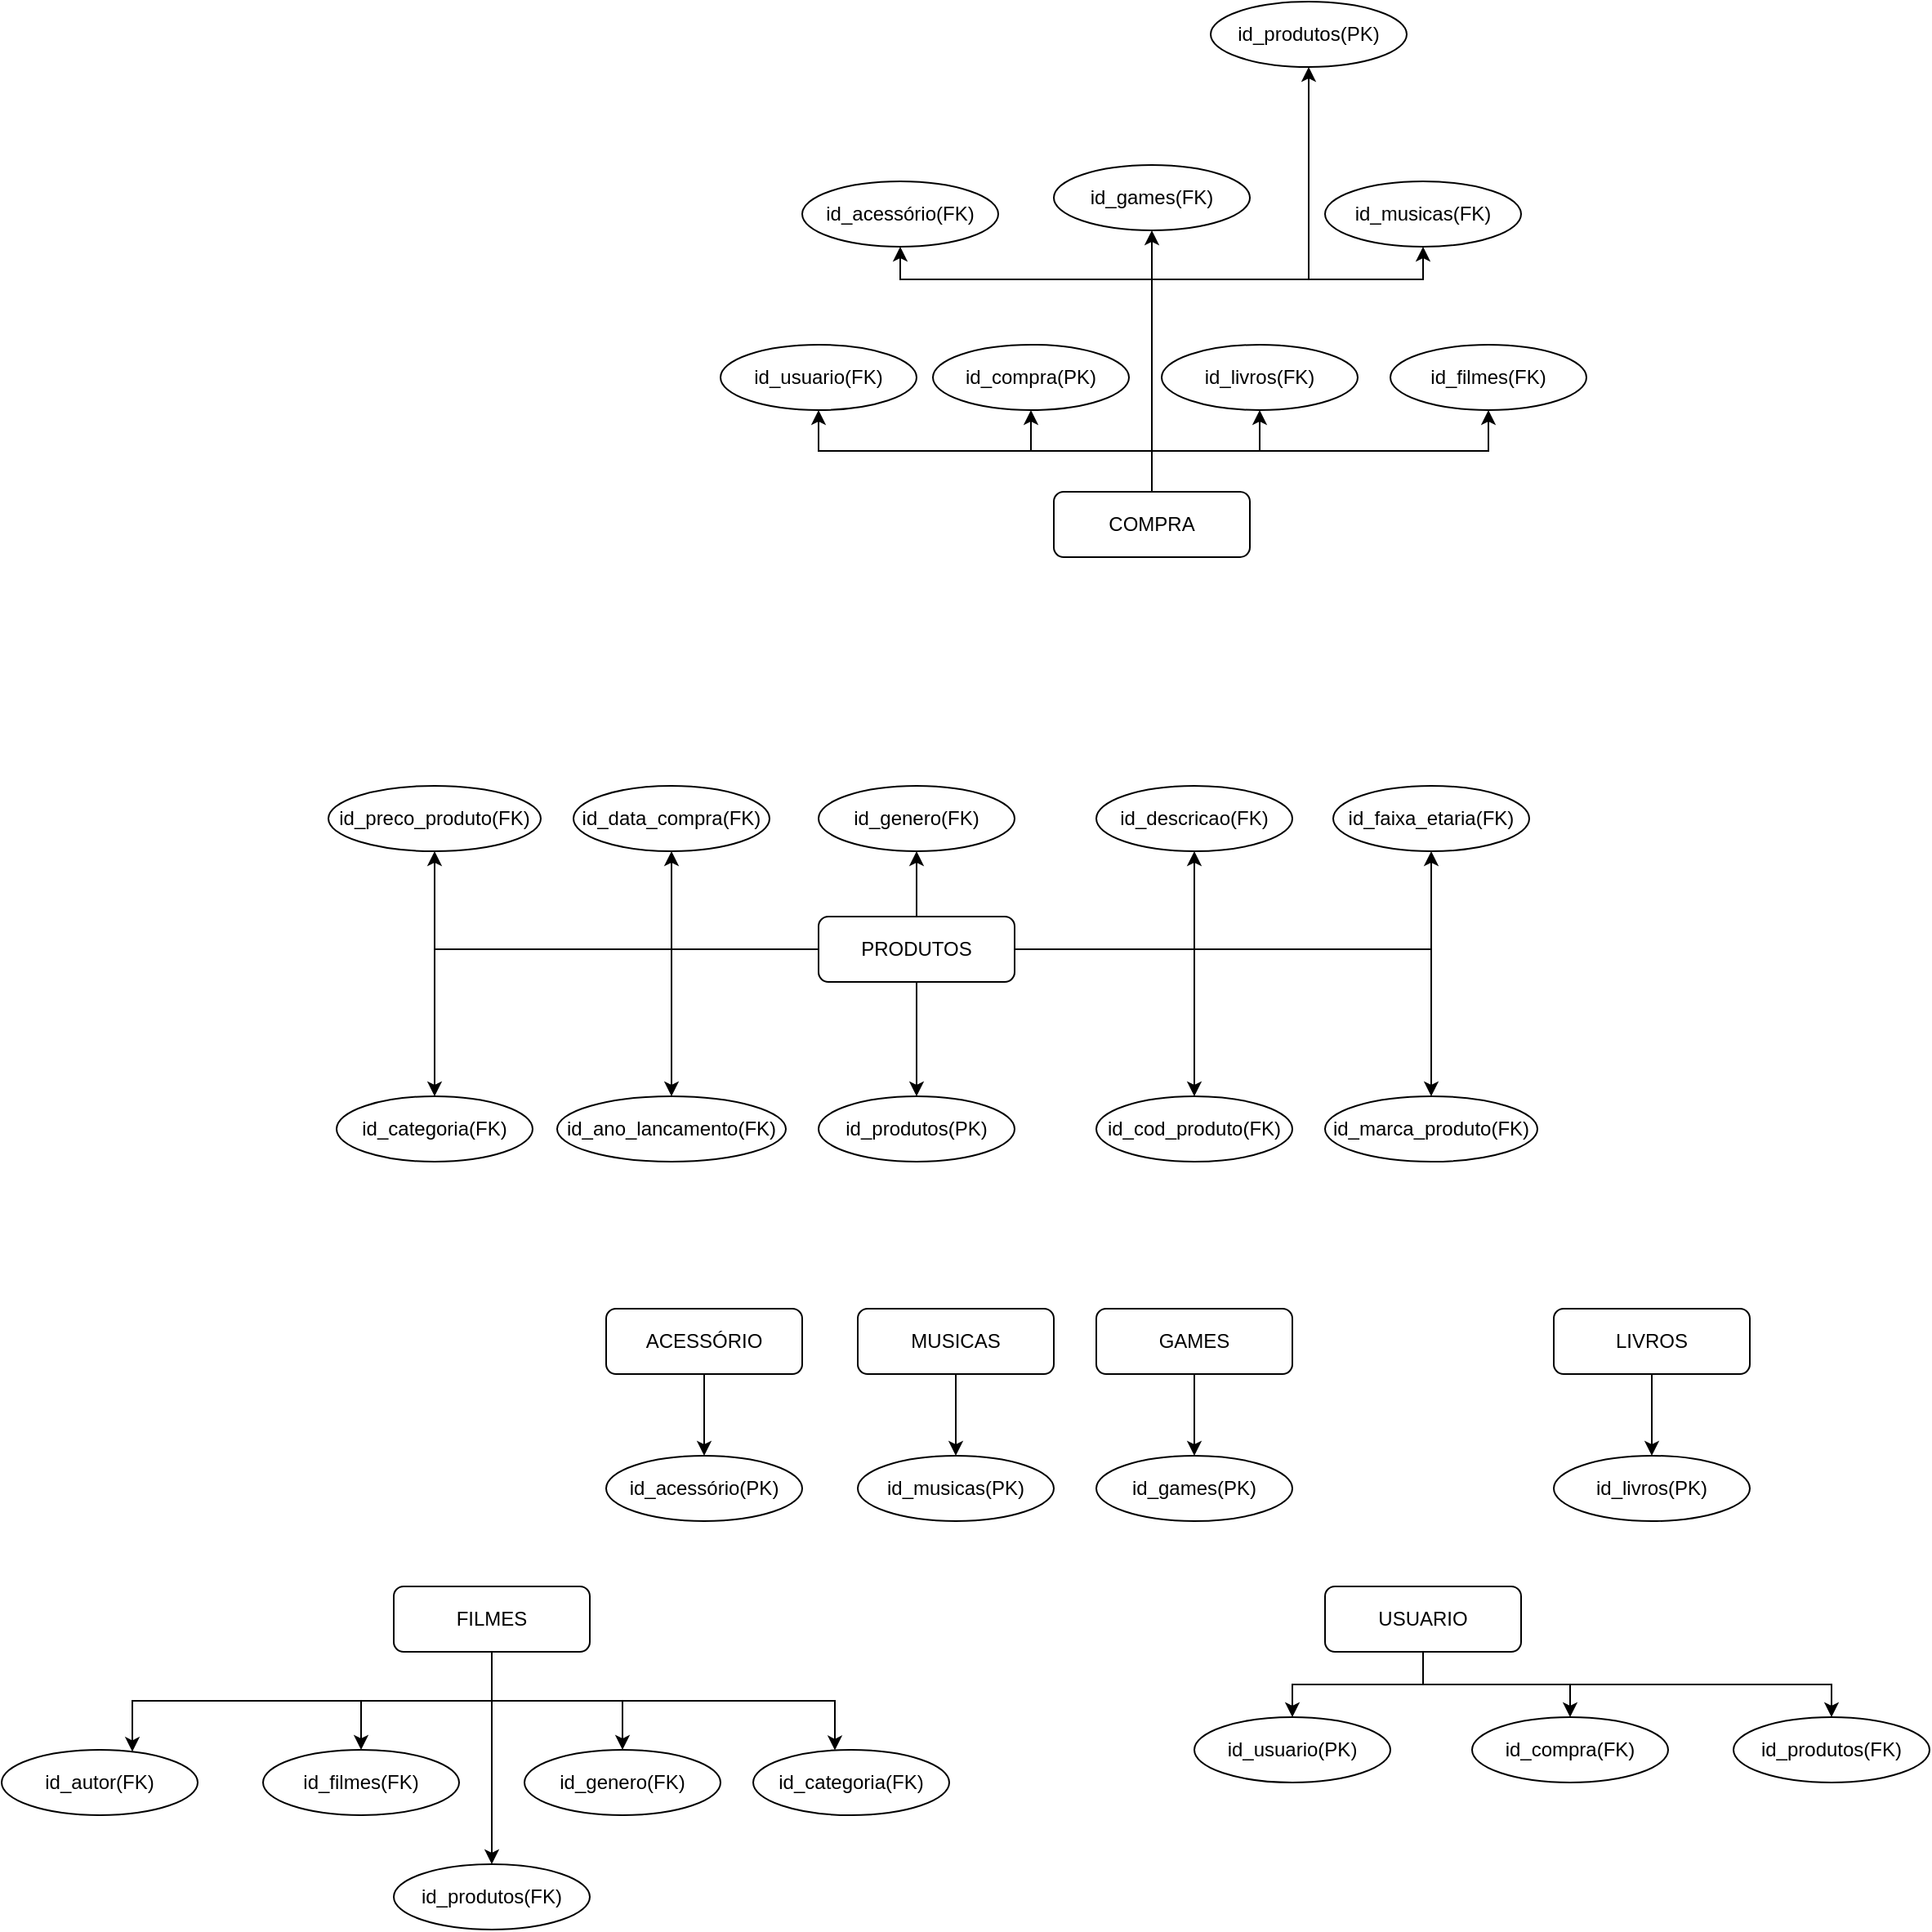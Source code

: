 <mxfile version="14.7.6" type="github">
  <diagram id="dIDMiA5STwJxZv0E2CK2" name="Page-1">
    <mxGraphModel dx="1784" dy="1914" grid="1" gridSize="10" guides="1" tooltips="1" connect="1" arrows="1" fold="1" page="1" pageScale="1" pageWidth="827" pageHeight="1169" math="0" shadow="0">
      <root>
        <mxCell id="0" />
        <mxCell id="1" parent="0" />
        <mxCell id="rhe9DJUwBE-0AtTqLXb0-11" style="edgeStyle=orthogonalEdgeStyle;rounded=0;orthogonalLoop=1;jettySize=auto;html=1;exitX=0.5;exitY=1;exitDx=0;exitDy=0;" edge="1" parent="1" source="rhe9DJUwBE-0AtTqLXb0-1" target="rhe9DJUwBE-0AtTqLXb0-10">
          <mxGeometry relative="1" as="geometry" />
        </mxCell>
        <mxCell id="rhe9DJUwBE-0AtTqLXb0-1" value="GAMES" style="rounded=1;whiteSpace=wrap;html=1;" vertex="1" parent="1">
          <mxGeometry x="440" y="270" width="120" height="40" as="geometry" />
        </mxCell>
        <mxCell id="rhe9DJUwBE-0AtTqLXb0-9" style="edgeStyle=orthogonalEdgeStyle;rounded=0;orthogonalLoop=1;jettySize=auto;html=1;exitX=0.5;exitY=1;exitDx=0;exitDy=0;entryX=0.5;entryY=0;entryDx=0;entryDy=0;" edge="1" parent="1" source="rhe9DJUwBE-0AtTqLXb0-2" target="rhe9DJUwBE-0AtTqLXb0-8">
          <mxGeometry relative="1" as="geometry" />
        </mxCell>
        <mxCell id="rhe9DJUwBE-0AtTqLXb0-66" style="edgeStyle=orthogonalEdgeStyle;rounded=0;orthogonalLoop=1;jettySize=auto;html=1;entryX=0.5;entryY=0;entryDx=0;entryDy=0;" edge="1" parent="1" source="rhe9DJUwBE-0AtTqLXb0-2" target="rhe9DJUwBE-0AtTqLXb0-65">
          <mxGeometry relative="1" as="geometry" />
        </mxCell>
        <mxCell id="rhe9DJUwBE-0AtTqLXb0-68" style="edgeStyle=orthogonalEdgeStyle;rounded=0;orthogonalLoop=1;jettySize=auto;html=1;" edge="1" parent="1" source="rhe9DJUwBE-0AtTqLXb0-2" target="rhe9DJUwBE-0AtTqLXb0-67">
          <mxGeometry relative="1" as="geometry">
            <Array as="points">
              <mxPoint x="70" y="510" />
              <mxPoint x="280" y="510" />
            </Array>
          </mxGeometry>
        </mxCell>
        <mxCell id="rhe9DJUwBE-0AtTqLXb0-70" style="edgeStyle=orthogonalEdgeStyle;rounded=0;orthogonalLoop=1;jettySize=auto;html=1;" edge="1" parent="1" source="rhe9DJUwBE-0AtTqLXb0-2" target="rhe9DJUwBE-0AtTqLXb0-69">
          <mxGeometry relative="1" as="geometry">
            <Array as="points">
              <mxPoint x="70" y="510" />
              <mxPoint x="-150" y="510" />
            </Array>
          </mxGeometry>
        </mxCell>
        <mxCell id="rhe9DJUwBE-0AtTqLXb0-72" style="edgeStyle=orthogonalEdgeStyle;rounded=0;orthogonalLoop=1;jettySize=auto;html=1;" edge="1" parent="1" source="rhe9DJUwBE-0AtTqLXb0-2" target="rhe9DJUwBE-0AtTqLXb0-71">
          <mxGeometry relative="1" as="geometry" />
        </mxCell>
        <mxCell id="rhe9DJUwBE-0AtTqLXb0-2" value="FILMES" style="rounded=1;whiteSpace=wrap;html=1;" vertex="1" parent="1">
          <mxGeometry x="10" y="440" width="120" height="40" as="geometry" />
        </mxCell>
        <mxCell id="rhe9DJUwBE-0AtTqLXb0-17" style="edgeStyle=orthogonalEdgeStyle;rounded=0;orthogonalLoop=1;jettySize=auto;html=1;entryX=0.5;entryY=0;entryDx=0;entryDy=0;" edge="1" parent="1" source="rhe9DJUwBE-0AtTqLXb0-3" target="rhe9DJUwBE-0AtTqLXb0-16">
          <mxGeometry relative="1" as="geometry" />
        </mxCell>
        <mxCell id="rhe9DJUwBE-0AtTqLXb0-3" value="LIVROS" style="rounded=1;whiteSpace=wrap;html=1;" vertex="1" parent="1">
          <mxGeometry x="720" y="270" width="120" height="40" as="geometry" />
        </mxCell>
        <mxCell id="rhe9DJUwBE-0AtTqLXb0-13" style="edgeStyle=orthogonalEdgeStyle;rounded=0;orthogonalLoop=1;jettySize=auto;html=1;" edge="1" parent="1" source="rhe9DJUwBE-0AtTqLXb0-4" target="rhe9DJUwBE-0AtTqLXb0-12">
          <mxGeometry relative="1" as="geometry" />
        </mxCell>
        <mxCell id="rhe9DJUwBE-0AtTqLXb0-4" value="MUSICAS" style="rounded=1;whiteSpace=wrap;html=1;" vertex="1" parent="1">
          <mxGeometry x="294" y="270" width="120" height="40" as="geometry" />
        </mxCell>
        <mxCell id="rhe9DJUwBE-0AtTqLXb0-15" style="edgeStyle=orthogonalEdgeStyle;rounded=0;orthogonalLoop=1;jettySize=auto;html=1;exitX=0.5;exitY=1;exitDx=0;exitDy=0;" edge="1" parent="1" source="rhe9DJUwBE-0AtTqLXb0-5" target="rhe9DJUwBE-0AtTqLXb0-14">
          <mxGeometry relative="1" as="geometry" />
        </mxCell>
        <mxCell id="rhe9DJUwBE-0AtTqLXb0-35" style="edgeStyle=orthogonalEdgeStyle;rounded=0;orthogonalLoop=1;jettySize=auto;html=1;entryX=0.5;entryY=1;entryDx=0;entryDy=0;" edge="1" parent="1" source="rhe9DJUwBE-0AtTqLXb0-5" target="rhe9DJUwBE-0AtTqLXb0-26">
          <mxGeometry relative="1" as="geometry" />
        </mxCell>
        <mxCell id="rhe9DJUwBE-0AtTqLXb0-37" style="edgeStyle=orthogonalEdgeStyle;rounded=0;orthogonalLoop=1;jettySize=auto;html=1;entryX=0.5;entryY=1;entryDx=0;entryDy=0;" edge="1" parent="1" source="rhe9DJUwBE-0AtTqLXb0-5" target="rhe9DJUwBE-0AtTqLXb0-30">
          <mxGeometry relative="1" as="geometry" />
        </mxCell>
        <mxCell id="rhe9DJUwBE-0AtTqLXb0-38" style="edgeStyle=orthogonalEdgeStyle;rounded=0;orthogonalLoop=1;jettySize=auto;html=1;entryX=0.5;entryY=1;entryDx=0;entryDy=0;" edge="1" parent="1" source="rhe9DJUwBE-0AtTqLXb0-5" target="rhe9DJUwBE-0AtTqLXb0-28">
          <mxGeometry relative="1" as="geometry" />
        </mxCell>
        <mxCell id="rhe9DJUwBE-0AtTqLXb0-39" style="edgeStyle=orthogonalEdgeStyle;rounded=0;orthogonalLoop=1;jettySize=auto;html=1;" edge="1" parent="1" source="rhe9DJUwBE-0AtTqLXb0-5" target="rhe9DJUwBE-0AtTqLXb0-27">
          <mxGeometry relative="1" as="geometry" />
        </mxCell>
        <mxCell id="rhe9DJUwBE-0AtTqLXb0-40" style="edgeStyle=orthogonalEdgeStyle;rounded=0;orthogonalLoop=1;jettySize=auto;html=1;entryX=0.5;entryY=1;entryDx=0;entryDy=0;" edge="1" parent="1" source="rhe9DJUwBE-0AtTqLXb0-5" target="rhe9DJUwBE-0AtTqLXb0-32">
          <mxGeometry relative="1" as="geometry" />
        </mxCell>
        <mxCell id="rhe9DJUwBE-0AtTqLXb0-42" style="edgeStyle=orthogonalEdgeStyle;rounded=0;orthogonalLoop=1;jettySize=auto;html=1;" edge="1" parent="1" source="rhe9DJUwBE-0AtTqLXb0-5" target="rhe9DJUwBE-0AtTqLXb0-29">
          <mxGeometry relative="1" as="geometry" />
        </mxCell>
        <mxCell id="rhe9DJUwBE-0AtTqLXb0-43" style="edgeStyle=orthogonalEdgeStyle;rounded=0;orthogonalLoop=1;jettySize=auto;html=1;entryX=0.5;entryY=0;entryDx=0;entryDy=0;" edge="1" parent="1" source="rhe9DJUwBE-0AtTqLXb0-5" target="rhe9DJUwBE-0AtTqLXb0-34">
          <mxGeometry relative="1" as="geometry" />
        </mxCell>
        <mxCell id="rhe9DJUwBE-0AtTqLXb0-44" style="edgeStyle=orthogonalEdgeStyle;rounded=0;orthogonalLoop=1;jettySize=auto;html=1;" edge="1" parent="1" source="rhe9DJUwBE-0AtTqLXb0-5" target="rhe9DJUwBE-0AtTqLXb0-31">
          <mxGeometry relative="1" as="geometry" />
        </mxCell>
        <mxCell id="rhe9DJUwBE-0AtTqLXb0-45" style="edgeStyle=orthogonalEdgeStyle;rounded=0;orthogonalLoop=1;jettySize=auto;html=1;entryX=0.5;entryY=0;entryDx=0;entryDy=0;" edge="1" parent="1" source="rhe9DJUwBE-0AtTqLXb0-5" target="rhe9DJUwBE-0AtTqLXb0-33">
          <mxGeometry relative="1" as="geometry" />
        </mxCell>
        <mxCell id="rhe9DJUwBE-0AtTqLXb0-5" value="PRODUTOS" style="rounded=1;whiteSpace=wrap;html=1;" vertex="1" parent="1">
          <mxGeometry x="270" y="30" width="120" height="40" as="geometry" />
        </mxCell>
        <mxCell id="rhe9DJUwBE-0AtTqLXb0-20" style="edgeStyle=orthogonalEdgeStyle;rounded=0;orthogonalLoop=1;jettySize=auto;html=1;" edge="1" parent="1" source="rhe9DJUwBE-0AtTqLXb0-6" target="rhe9DJUwBE-0AtTqLXb0-19">
          <mxGeometry relative="1" as="geometry" />
        </mxCell>
        <mxCell id="rhe9DJUwBE-0AtTqLXb0-74" style="edgeStyle=orthogonalEdgeStyle;rounded=0;orthogonalLoop=1;jettySize=auto;html=1;" edge="1" parent="1" source="rhe9DJUwBE-0AtTqLXb0-6" target="rhe9DJUwBE-0AtTqLXb0-73">
          <mxGeometry relative="1" as="geometry" />
        </mxCell>
        <mxCell id="rhe9DJUwBE-0AtTqLXb0-76" style="edgeStyle=orthogonalEdgeStyle;rounded=0;orthogonalLoop=1;jettySize=auto;html=1;entryX=0.5;entryY=0;entryDx=0;entryDy=0;" edge="1" parent="1" source="rhe9DJUwBE-0AtTqLXb0-6" target="rhe9DJUwBE-0AtTqLXb0-75">
          <mxGeometry relative="1" as="geometry">
            <mxPoint x="860" y="520" as="targetPoint" />
            <Array as="points">
              <mxPoint x="640" y="500" />
              <mxPoint x="890" y="500" />
            </Array>
          </mxGeometry>
        </mxCell>
        <mxCell id="rhe9DJUwBE-0AtTqLXb0-6" value="USUARIO" style="rounded=1;whiteSpace=wrap;html=1;" vertex="1" parent="1">
          <mxGeometry x="580" y="440" width="120" height="40" as="geometry" />
        </mxCell>
        <mxCell id="rhe9DJUwBE-0AtTqLXb0-22" style="edgeStyle=orthogonalEdgeStyle;rounded=0;orthogonalLoop=1;jettySize=auto;html=1;entryX=0.5;entryY=1;entryDx=0;entryDy=0;exitX=0.5;exitY=0;exitDx=0;exitDy=0;" edge="1" parent="1" source="rhe9DJUwBE-0AtTqLXb0-7" target="rhe9DJUwBE-0AtTqLXb0-21">
          <mxGeometry relative="1" as="geometry" />
        </mxCell>
        <mxCell id="rhe9DJUwBE-0AtTqLXb0-52" style="edgeStyle=orthogonalEdgeStyle;rounded=0;orthogonalLoop=1;jettySize=auto;html=1;exitX=0.5;exitY=0;exitDx=0;exitDy=0;entryX=0.5;entryY=1;entryDx=0;entryDy=0;" edge="1" parent="1" source="rhe9DJUwBE-0AtTqLXb0-7" target="rhe9DJUwBE-0AtTqLXb0-51">
          <mxGeometry relative="1" as="geometry" />
        </mxCell>
        <mxCell id="rhe9DJUwBE-0AtTqLXb0-54" style="edgeStyle=orthogonalEdgeStyle;rounded=0;orthogonalLoop=1;jettySize=auto;html=1;exitX=0.5;exitY=0;exitDx=0;exitDy=0;" edge="1" parent="1" source="rhe9DJUwBE-0AtTqLXb0-7" target="rhe9DJUwBE-0AtTqLXb0-53">
          <mxGeometry relative="1" as="geometry" />
        </mxCell>
        <mxCell id="rhe9DJUwBE-0AtTqLXb0-56" style="edgeStyle=orthogonalEdgeStyle;rounded=0;orthogonalLoop=1;jettySize=auto;html=1;exitX=0.5;exitY=0;exitDx=0;exitDy=0;entryX=0.5;entryY=1;entryDx=0;entryDy=0;" edge="1" parent="1" source="rhe9DJUwBE-0AtTqLXb0-7" target="rhe9DJUwBE-0AtTqLXb0-55">
          <mxGeometry relative="1" as="geometry" />
        </mxCell>
        <mxCell id="rhe9DJUwBE-0AtTqLXb0-58" style="edgeStyle=orthogonalEdgeStyle;rounded=0;orthogonalLoop=1;jettySize=auto;html=1;exitX=0.5;exitY=0;exitDx=0;exitDy=0;" edge="1" parent="1" source="rhe9DJUwBE-0AtTqLXb0-7" target="rhe9DJUwBE-0AtTqLXb0-57">
          <mxGeometry relative="1" as="geometry" />
        </mxCell>
        <mxCell id="rhe9DJUwBE-0AtTqLXb0-61" style="edgeStyle=orthogonalEdgeStyle;rounded=0;orthogonalLoop=1;jettySize=auto;html=1;" edge="1" parent="1" source="rhe9DJUwBE-0AtTqLXb0-7" target="rhe9DJUwBE-0AtTqLXb0-60">
          <mxGeometry relative="1" as="geometry">
            <Array as="points">
              <mxPoint x="474" y="-360" />
              <mxPoint x="320" y="-360" />
            </Array>
          </mxGeometry>
        </mxCell>
        <mxCell id="rhe9DJUwBE-0AtTqLXb0-62" style="edgeStyle=orthogonalEdgeStyle;rounded=0;orthogonalLoop=1;jettySize=auto;html=1;" edge="1" parent="1" source="rhe9DJUwBE-0AtTqLXb0-7" target="rhe9DJUwBE-0AtTqLXb0-59">
          <mxGeometry relative="1" as="geometry">
            <Array as="points">
              <mxPoint x="474" y="-360" />
              <mxPoint x="640" y="-360" />
            </Array>
          </mxGeometry>
        </mxCell>
        <mxCell id="rhe9DJUwBE-0AtTqLXb0-64" style="edgeStyle=orthogonalEdgeStyle;rounded=0;orthogonalLoop=1;jettySize=auto;html=1;entryX=0.5;entryY=1;entryDx=0;entryDy=0;" edge="1" parent="1" source="rhe9DJUwBE-0AtTqLXb0-7" target="rhe9DJUwBE-0AtTqLXb0-63">
          <mxGeometry relative="1" as="geometry" />
        </mxCell>
        <mxCell id="rhe9DJUwBE-0AtTqLXb0-7" value="COMPRA" style="rounded=1;whiteSpace=wrap;html=1;" vertex="1" parent="1">
          <mxGeometry x="414" y="-230" width="120" height="40" as="geometry" />
        </mxCell>
        <mxCell id="rhe9DJUwBE-0AtTqLXb0-8" value="id_filmes(FK)" style="ellipse;whiteSpace=wrap;html=1;" vertex="1" parent="1">
          <mxGeometry x="-70" y="540" width="120" height="40" as="geometry" />
        </mxCell>
        <mxCell id="rhe9DJUwBE-0AtTqLXb0-10" value="id_games(PK)" style="ellipse;whiteSpace=wrap;html=1;" vertex="1" parent="1">
          <mxGeometry x="440" y="360" width="120" height="40" as="geometry" />
        </mxCell>
        <mxCell id="rhe9DJUwBE-0AtTqLXb0-12" value="id_musicas(PK)" style="ellipse;whiteSpace=wrap;html=1;" vertex="1" parent="1">
          <mxGeometry x="294" y="360" width="120" height="40" as="geometry" />
        </mxCell>
        <mxCell id="rhe9DJUwBE-0AtTqLXb0-14" value="id_produtos(PK)" style="ellipse;whiteSpace=wrap;html=1;" vertex="1" parent="1">
          <mxGeometry x="270" y="140" width="120" height="40" as="geometry" />
        </mxCell>
        <mxCell id="rhe9DJUwBE-0AtTqLXb0-16" value="id_livros(PK)" style="ellipse;whiteSpace=wrap;html=1;" vertex="1" parent="1">
          <mxGeometry x="720" y="360" width="120" height="40" as="geometry" />
        </mxCell>
        <mxCell id="rhe9DJUwBE-0AtTqLXb0-19" value="id_usuario(PK)" style="ellipse;whiteSpace=wrap;html=1;" vertex="1" parent="1">
          <mxGeometry x="500" y="520" width="120" height="40" as="geometry" />
        </mxCell>
        <mxCell id="rhe9DJUwBE-0AtTqLXb0-21" value="id_compra(PK)" style="ellipse;whiteSpace=wrap;html=1;" vertex="1" parent="1">
          <mxGeometry x="340" y="-320" width="120" height="40" as="geometry" />
        </mxCell>
        <mxCell id="rhe9DJUwBE-0AtTqLXb0-25" style="edgeStyle=orthogonalEdgeStyle;rounded=0;orthogonalLoop=1;jettySize=auto;html=1;entryX=0.5;entryY=0;entryDx=0;entryDy=0;" edge="1" parent="1" source="rhe9DJUwBE-0AtTqLXb0-23" target="rhe9DJUwBE-0AtTqLXb0-24">
          <mxGeometry relative="1" as="geometry" />
        </mxCell>
        <mxCell id="rhe9DJUwBE-0AtTqLXb0-23" value="ACESSÓRIO" style="rounded=1;whiteSpace=wrap;html=1;" vertex="1" parent="1">
          <mxGeometry x="140" y="270" width="120" height="40" as="geometry" />
        </mxCell>
        <mxCell id="rhe9DJUwBE-0AtTqLXb0-24" value="id_acessório(PK)" style="ellipse;whiteSpace=wrap;html=1;" vertex="1" parent="1">
          <mxGeometry x="140" y="360" width="120" height="40" as="geometry" />
        </mxCell>
        <mxCell id="rhe9DJUwBE-0AtTqLXb0-26" value="id_genero(FK)" style="ellipse;whiteSpace=wrap;html=1;" vertex="1" parent="1">
          <mxGeometry x="270" y="-50" width="120" height="40" as="geometry" />
        </mxCell>
        <mxCell id="rhe9DJUwBE-0AtTqLXb0-27" value="id_descricao(FK)" style="ellipse;whiteSpace=wrap;html=1;" vertex="1" parent="1">
          <mxGeometry x="440" y="-50" width="120" height="40" as="geometry" />
        </mxCell>
        <mxCell id="rhe9DJUwBE-0AtTqLXb0-28" value="id_faixa_etaria(FK)" style="ellipse;whiteSpace=wrap;html=1;" vertex="1" parent="1">
          <mxGeometry x="585" y="-50" width="120" height="40" as="geometry" />
        </mxCell>
        <mxCell id="rhe9DJUwBE-0AtTqLXb0-29" value="id_ano_lancamento(FK)" style="ellipse;whiteSpace=wrap;html=1;" vertex="1" parent="1">
          <mxGeometry x="110" y="140" width="140" height="40" as="geometry" />
        </mxCell>
        <mxCell id="rhe9DJUwBE-0AtTqLXb0-30" value="id_data_compra(FK)" style="ellipse;whiteSpace=wrap;html=1;" vertex="1" parent="1">
          <mxGeometry x="120" y="-50" width="120" height="40" as="geometry" />
        </mxCell>
        <mxCell id="rhe9DJUwBE-0AtTqLXb0-31" value="id_cod_produto(FK)" style="ellipse;whiteSpace=wrap;html=1;" vertex="1" parent="1">
          <mxGeometry x="440" y="140" width="120" height="40" as="geometry" />
        </mxCell>
        <mxCell id="rhe9DJUwBE-0AtTqLXb0-32" value="id_preco_produto(FK)" style="ellipse;whiteSpace=wrap;html=1;" vertex="1" parent="1">
          <mxGeometry x="-30" y="-50" width="130" height="40" as="geometry" />
        </mxCell>
        <mxCell id="rhe9DJUwBE-0AtTqLXb0-33" value="id_marca_produto(FK)" style="ellipse;whiteSpace=wrap;html=1;" vertex="1" parent="1">
          <mxGeometry x="580" y="140" width="130" height="40" as="geometry" />
        </mxCell>
        <mxCell id="rhe9DJUwBE-0AtTqLXb0-34" value="id_categoria(FK)" style="ellipse;whiteSpace=wrap;html=1;" vertex="1" parent="1">
          <mxGeometry x="-25" y="140" width="120" height="40" as="geometry" />
        </mxCell>
        <mxCell id="rhe9DJUwBE-0AtTqLXb0-51" value="id_livros(FK)" style="ellipse;whiteSpace=wrap;html=1;" vertex="1" parent="1">
          <mxGeometry x="480" y="-320" width="120" height="40" as="geometry" />
        </mxCell>
        <mxCell id="rhe9DJUwBE-0AtTqLXb0-53" value="id_usuario(FK)" style="ellipse;whiteSpace=wrap;html=1;" vertex="1" parent="1">
          <mxGeometry x="210" y="-320" width="120" height="40" as="geometry" />
        </mxCell>
        <mxCell id="rhe9DJUwBE-0AtTqLXb0-55" value="id_filmes(FK)" style="ellipse;whiteSpace=wrap;html=1;" vertex="1" parent="1">
          <mxGeometry x="620" y="-320" width="120" height="40" as="geometry" />
        </mxCell>
        <mxCell id="rhe9DJUwBE-0AtTqLXb0-57" value="id_games(FK)" style="ellipse;whiteSpace=wrap;html=1;" vertex="1" parent="1">
          <mxGeometry x="414" y="-430" width="120" height="40" as="geometry" />
        </mxCell>
        <mxCell id="rhe9DJUwBE-0AtTqLXb0-59" value="id_musicas(FK)" style="ellipse;whiteSpace=wrap;html=1;" vertex="1" parent="1">
          <mxGeometry x="580" y="-420" width="120" height="40" as="geometry" />
        </mxCell>
        <mxCell id="rhe9DJUwBE-0AtTqLXb0-60" value="id_acessório(FK)" style="ellipse;whiteSpace=wrap;html=1;" vertex="1" parent="1">
          <mxGeometry x="260" y="-420" width="120" height="40" as="geometry" />
        </mxCell>
        <mxCell id="rhe9DJUwBE-0AtTqLXb0-63" value="id_produtos(PK)" style="ellipse;whiteSpace=wrap;html=1;" vertex="1" parent="1">
          <mxGeometry x="510" y="-530" width="120" height="40" as="geometry" />
        </mxCell>
        <mxCell id="rhe9DJUwBE-0AtTqLXb0-65" value="id_genero(FK)" style="ellipse;whiteSpace=wrap;html=1;" vertex="1" parent="1">
          <mxGeometry x="90" y="540" width="120" height="40" as="geometry" />
        </mxCell>
        <mxCell id="rhe9DJUwBE-0AtTqLXb0-67" value="id_categoria(FK)" style="ellipse;whiteSpace=wrap;html=1;" vertex="1" parent="1">
          <mxGeometry x="230" y="540" width="120" height="40" as="geometry" />
        </mxCell>
        <mxCell id="rhe9DJUwBE-0AtTqLXb0-69" value="id_autor(FK)" style="ellipse;whiteSpace=wrap;html=1;" vertex="1" parent="1">
          <mxGeometry x="-230" y="540" width="120" height="40" as="geometry" />
        </mxCell>
        <mxCell id="rhe9DJUwBE-0AtTqLXb0-71" value="id_produtos(FK)" style="ellipse;whiteSpace=wrap;html=1;" vertex="1" parent="1">
          <mxGeometry x="10" y="610" width="120" height="40" as="geometry" />
        </mxCell>
        <mxCell id="rhe9DJUwBE-0AtTqLXb0-73" value="id_compra(FK)" style="ellipse;whiteSpace=wrap;html=1;" vertex="1" parent="1">
          <mxGeometry x="670" y="520" width="120" height="40" as="geometry" />
        </mxCell>
        <mxCell id="rhe9DJUwBE-0AtTqLXb0-75" value="id_produtos(FK)" style="ellipse;whiteSpace=wrap;html=1;" vertex="1" parent="1">
          <mxGeometry x="830" y="520" width="120" height="40" as="geometry" />
        </mxCell>
      </root>
    </mxGraphModel>
  </diagram>
</mxfile>
